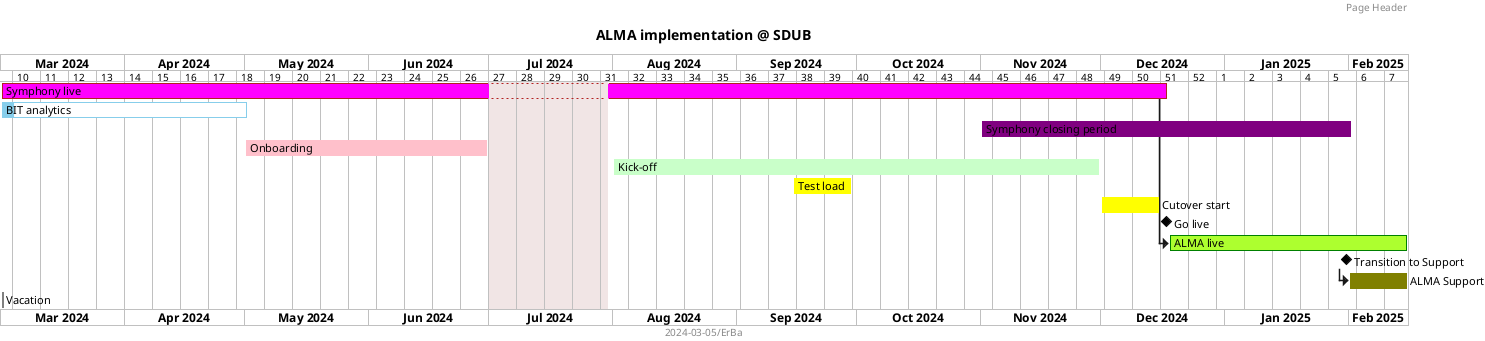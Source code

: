 @startgantt
Project starts 2024-03-01
printscale weekly

TITLE ALMA implementation @ SDUB
header Page Header
footer 2024-03-05/ErBa

' //www.plantuml.com/plantuml/png/bPJ1ZjCm48RlynHpoodQfD0jxA7QicXNAgn0Abe9LHpSPDgQkdPaExloZMVXqNWI7AUbZWa7RidCD_zu9dzyQopJTiUajV1Pg-zKMGmXWvDYyZelfdbHGgEvjAPYWl25w20Sm7hbZirUIOU2FzEtlukGoHf9rgTOESdB6K3swyTF_2GtYkcQonq-CXV0PIifWB2-PF-bAfZnmUi2Q-OCP9ScnNN-ge0Cra-igfZbIYOIi-HW8HPgbgrmo0rMGXcg8SAjYi08WQoVvWEl3hdQRc-GcFOYYtRN6diQvfnCpl5cP46bbpzhVY6l81Ih-x8RFF8wNr5ZwRWXVTB-0oNYR_Do6kt9l_HxYWkILD_rhhNgcVIvP-dfzrJ5BGV4i6qvyJEbn7YV1nLCuplCx3vjuPEze_QiQKWExBDUV7nS30t7B2PMp4otLHY18wd1yhsnV6mAMLIIcYny5SsauPsjEbEisgPHtPushbD2jSKbaotJBcZ2UXIFvWgD_LSl8VkVmG9xaGjuh3O-6cJp-Hplb53QG28SJDrbg4OkyRwjzeQpgtkkwPts1kvRZh8FcaX-9I7KorLuZl_V56wuF40M6JS5N11AJ3GEHRzMahTKxQL_tJc43ElMM1_VzMTxOlsraDJuD7C0joJhS1N-1W00

' start up
[Symphony live] starts 2024-03-01 and ends 2024-12-17
[BIT analytics] starts 2024-03-01 and ends 2024-05-01 and is 5% complete

[Symphony closing period] starts 2024-11-01 and ends 2025-02-01

'>>> Exlibris
'• Onboarding May and June 2024
[Onboarding] starts 2024-05-01 and ends 2024-06-30
'
'[Vaccation] starts 2024-07-01 and ends 2024-07-30
'July is closed
2024-07-01 to 2024-07-30 is closed
'
'• Kick-off: early August 2024
[Kick-off] starts 2024-08-01 and ends 2024-11-30
'
'• Test load start: mid-September 2024
[Test load] starts 2024-09-15 and lasts 15 days
'[Test load] lasts 15 days
'
'• Cutover start: 1st December 2024
[Cutover start] starts 2024-12-01
[Cutover start] lasts 15 days
'
'• Go live: 17th December 2024
[Go live] happens 2024-12-17
[ALMA live] starts at [Symphony live]'s end

[ALMA live] starts 2024-12-17 and ends 2025-02-15
'[ALMA live] lasts 60 days
'• Transition to Support: by end of January 2025
[Transition to Support] happens 2025-01-31
'[ALMA live] starts at [Symphony live]'s end
[ALMA Support] starts 2025-01-31 and ends 2025-02-15
[ALMA Support] starts at [Transition to Support]'s end
'
'>>> Colors
  [Symphony live] is colored in Fuchsia/FireBrick
  [Symphony closing period] is colored in purple
  [ALMA live] is colored in GreenYellow/Green
  [ALMA Support] is colored in Olive
  
  [Onboarding] is colored in pink
  '
  [Test load] is colored in yellow
  [Cutover start] is colored in yellow
  [Kick-off] is colored in technology 
  ' dusted green
  [Vacation] is colored in gray
  [BIT analytics] is colored in SkyBlue
'<<< Colors

@endgantt
